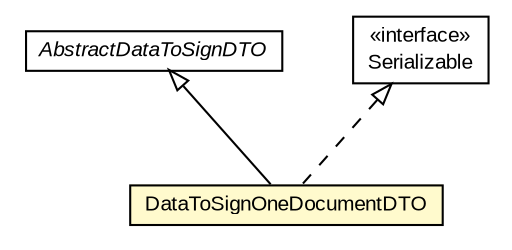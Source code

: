 #!/usr/local/bin/dot
#
# Class diagram 
# Generated by UMLGraph version R5_6-24-gf6e263 (http://www.umlgraph.org/)
#

digraph G {
	edge [fontname="arial",fontsize=10,labelfontname="arial",labelfontsize=10];
	node [fontname="arial",fontsize=10,shape=plaintext];
	nodesep=0.25;
	ranksep=0.5;
	// eu.europa.esig.dss.signature.DataToSignOneDocumentDTO
	c316803 [label=<<table title="eu.europa.esig.dss.signature.DataToSignOneDocumentDTO" border="0" cellborder="1" cellspacing="0" cellpadding="2" port="p" bgcolor="lemonChiffon" href="./DataToSignOneDocumentDTO.html">
		<tr><td><table border="0" cellspacing="0" cellpadding="1">
<tr><td align="center" balign="center"> DataToSignOneDocumentDTO </td></tr>
		</table></td></tr>
		</table>>, URL="./DataToSignOneDocumentDTO.html", fontname="arial", fontcolor="black", fontsize=10.0];
	// eu.europa.esig.dss.signature.AbstractDataToSignDTO
	c316806 [label=<<table title="eu.europa.esig.dss.signature.AbstractDataToSignDTO" border="0" cellborder="1" cellspacing="0" cellpadding="2" port="p" href="./AbstractDataToSignDTO.html">
		<tr><td><table border="0" cellspacing="0" cellpadding="1">
<tr><td align="center" balign="center"><font face="arial italic"> AbstractDataToSignDTO </font></td></tr>
		</table></td></tr>
		</table>>, URL="./AbstractDataToSignDTO.html", fontname="arial", fontcolor="black", fontsize=10.0];
	//eu.europa.esig.dss.signature.DataToSignOneDocumentDTO extends eu.europa.esig.dss.signature.AbstractDataToSignDTO
	c316806:p -> c316803:p [dir=back,arrowtail=empty];
	//eu.europa.esig.dss.signature.DataToSignOneDocumentDTO implements java.io.Serializable
	c317606:p -> c316803:p [dir=back,arrowtail=empty,style=dashed];
	// java.io.Serializable
	c317606 [label=<<table title="java.io.Serializable" border="0" cellborder="1" cellspacing="0" cellpadding="2" port="p" href="http://java.sun.com/j2se/1.4.2/docs/api/java/io/Serializable.html">
		<tr><td><table border="0" cellspacing="0" cellpadding="1">
<tr><td align="center" balign="center"> &#171;interface&#187; </td></tr>
<tr><td align="center" balign="center"> Serializable </td></tr>
		</table></td></tr>
		</table>>, URL="http://java.sun.com/j2se/1.4.2/docs/api/java/io/Serializable.html", fontname="arial", fontcolor="black", fontsize=10.0];
}

